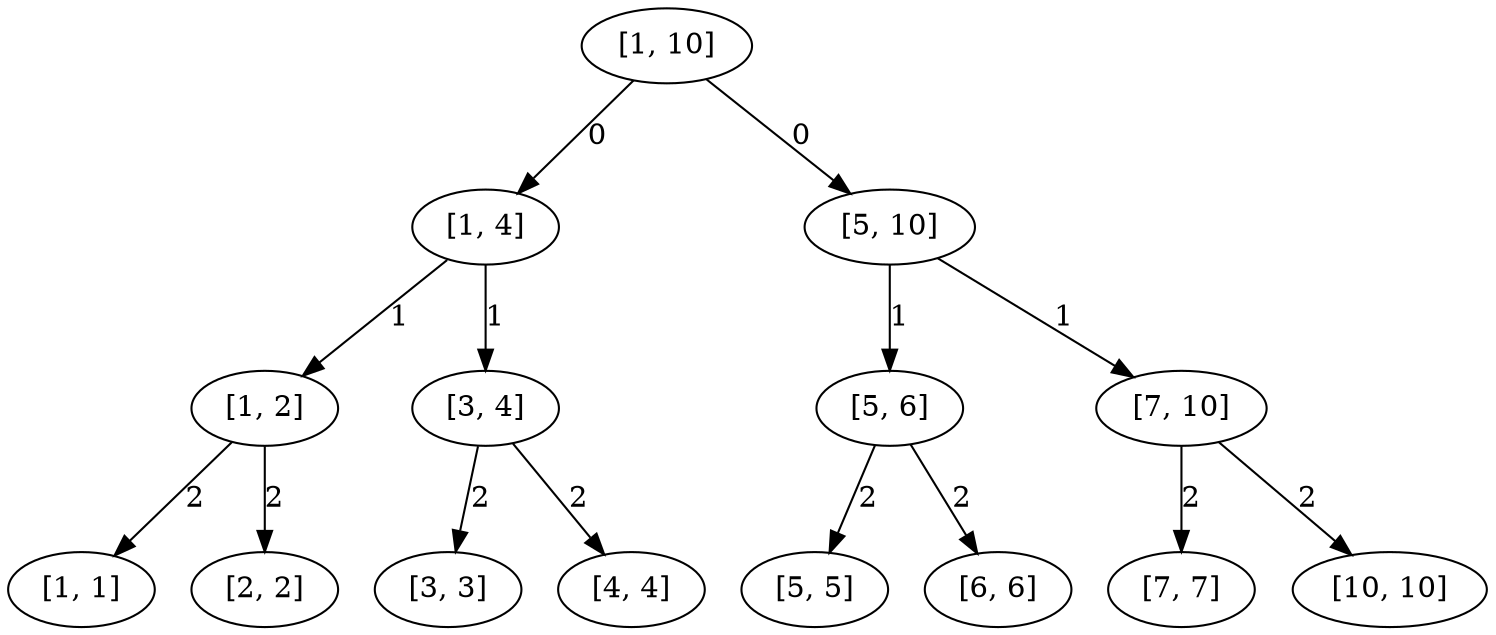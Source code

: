 digraph tree {
1606495750464 [label="[1, 10]"];
1606495750520 [label="[1, 4]"];
1606507719032 [label="[1, 2]"];
1606508302968 [label="[1, 1]"];
1606507719032 -> 1606508302968 [label="2"];
1606508304200 [label="[2, 2]"];
1606507719032 -> 1606508304200 [label="2"];
1606495750520 -> 1606507719032 [label="1"];
1606507720600 [label="[3, 4]"];
1606508304928 [label="[3, 3]"];
1606507720600 -> 1606508304928 [label="2"];
1606508305096 [label="[4, 4]"];
1606507720600 -> 1606508305096 [label="2"];
1606495750520 -> 1606507720600 [label="1"];
1606495750464 -> 1606495750520 [label="0"];
1606495788224 [label="[5, 10]"];
1606508583960 [label="[5, 6]"];
1606508584072 [label="[5, 5]"];
1606508583960 -> 1606508584072 [label="2"];
1606508584128 [label="[6, 6]"];
1606508583960 -> 1606508584128 [label="2"];
1606495788224 -> 1606508583960 [label="1"];
1606508584016 [label="[7, 10]"];
1606508584352 [label="[7, 7]"];
1606508584016 -> 1606508584352 [label="2"];
1606508584408 [label="[10, 10]"];
1606508584016 -> 1606508584408 [label="2"];
1606495788224 -> 1606508584016 [label="1"];
1606495750464 -> 1606495788224 [label="0"];
}